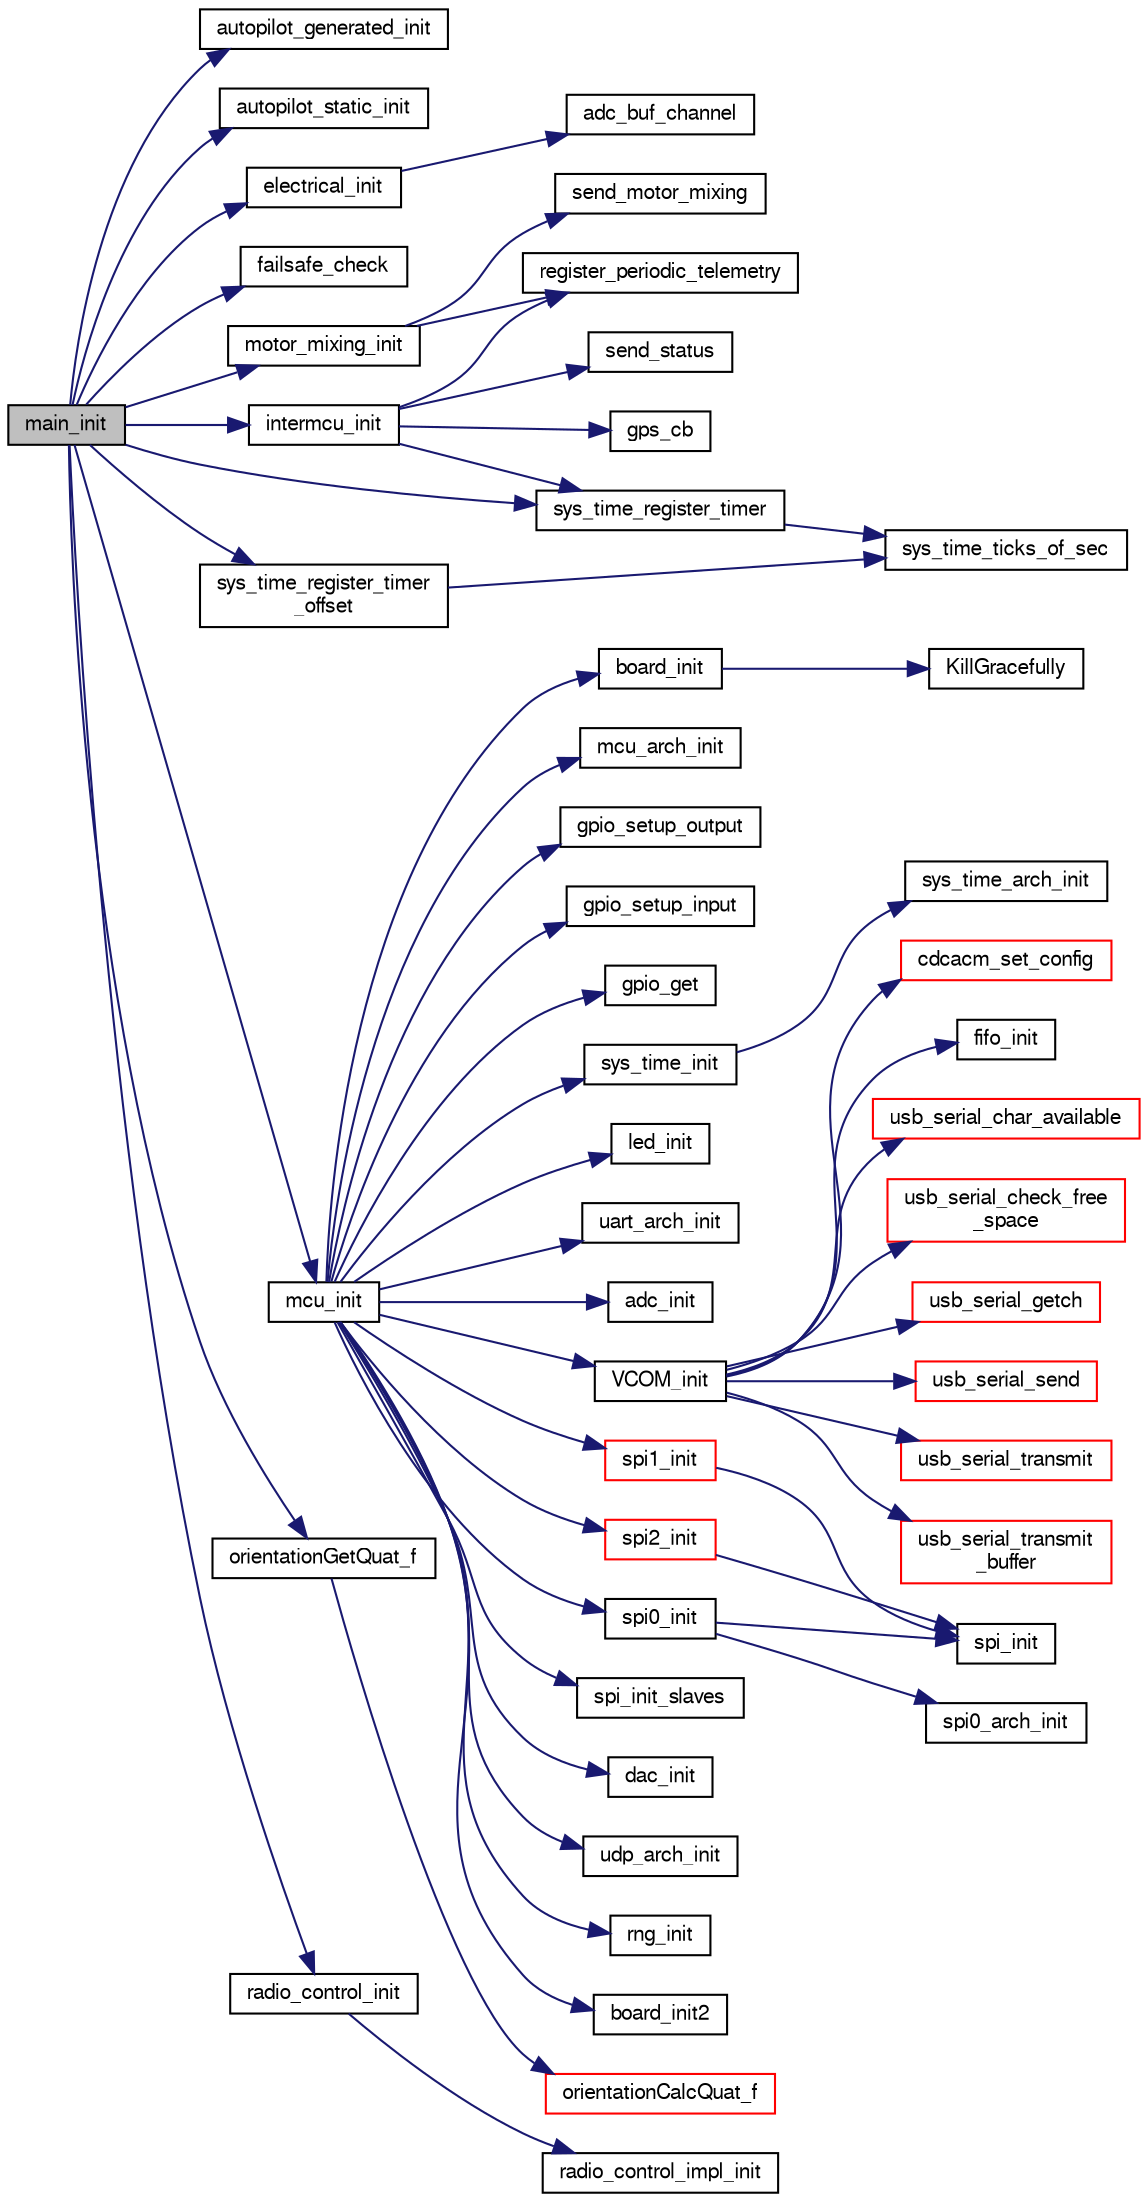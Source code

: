 digraph "main_init"
{
  edge [fontname="FreeSans",fontsize="10",labelfontname="FreeSans",labelfontsize="10"];
  node [fontname="FreeSans",fontsize="10",shape=record];
  rankdir="LR";
  Node1 [label="main_init",height=0.2,width=0.4,color="black", fillcolor="grey75", style="filled", fontcolor="black"];
  Node1 -> Node2 [color="midnightblue",fontsize="10",style="solid",fontname="FreeSans"];
  Node2 [label="autopilot_generated_init",height=0.2,width=0.4,color="black", fillcolor="white", style="filled",URL="$fixedwing_2autopilot__generated_8c.html#a6a545a575906e265b766ad17989a81bc"];
  Node1 -> Node3 [color="midnightblue",fontsize="10",style="solid",fontname="FreeSans"];
  Node3 [label="autopilot_static_init",height=0.2,width=0.4,color="black", fillcolor="white", style="filled",URL="$fixedwing_2autopilot__static_8c.html#a5d8bb91f4e3f32d4ef18ca56b5f38d24",tooltip="Static autopilot API. "];
  Node1 -> Node4 [color="midnightblue",fontsize="10",style="solid",fontname="FreeSans"];
  Node4 [label="electrical_init",height=0.2,width=0.4,color="black", fillcolor="white", style="filled",URL="$electrical_8c.html#ac5e9a56281268bdf6ddec2143b25f16a"];
  Node4 -> Node5 [color="midnightblue",fontsize="10",style="solid",fontname="FreeSans"];
  Node5 [label="adc_buf_channel",height=0.2,width=0.4,color="black", fillcolor="white", style="filled",URL="$chibios_2mcu__periph_2adc__arch_8c.html#a289883844d6749adab1cee5aabe41824",tooltip="Link between ChibiOS ADC drivers and Paparazzi adc_buffers. "];
  Node1 -> Node6 [color="midnightblue",fontsize="10",style="solid",fontname="FreeSans"];
  Node6 [label="failsafe_check",height=0.2,width=0.4,color="black", fillcolor="white", style="filled",URL="$rotorcraft_2main__ap_8c.html#a9b33ef8d06e683b2dac822bdf94cd1a8"];
  Node1 -> Node7 [color="midnightblue",fontsize="10",style="solid",fontname="FreeSans"];
  Node7 [label="intermcu_init",height=0.2,width=0.4,color="black", fillcolor="white", style="filled",URL="$intermcu_8h.html#af5ff84589199efa9195c642a64024b40"];
  Node7 -> Node8 [color="midnightblue",fontsize="10",style="solid",fontname="FreeSans"];
  Node8 [label="register_periodic_telemetry",height=0.2,width=0.4,color="black", fillcolor="white", style="filled",URL="$telemetry_8c.html#a8b8cf43739f06c54d16370c141b541a0",tooltip="Register a telemetry callback function. "];
  Node7 -> Node9 [color="midnightblue",fontsize="10",style="solid",fontname="FreeSans"];
  Node9 [label="send_status",height=0.2,width=0.4,color="black", fillcolor="white", style="filled",URL="$intermcu__ap_8c.html#a261bd78437dcd415525d72019aac4a89"];
  Node7 -> Node10 [color="midnightblue",fontsize="10",style="solid",fontname="FreeSans"];
  Node10 [label="gps_cb",height=0.2,width=0.4,color="black", fillcolor="white", style="filled",URL="$intermcu__fbw_8c.html#a1c1656ce80fe1f1ad49fea691164dbf8"];
  Node7 -> Node11 [color="midnightblue",fontsize="10",style="solid",fontname="FreeSans"];
  Node11 [label="sys_time_register_timer",height=0.2,width=0.4,color="black", fillcolor="white", style="filled",URL="$sys__time_8c.html#a3ababed8b6819006aaf919a663efe8cd",tooltip="Register a new system timer. "];
  Node11 -> Node12 [color="midnightblue",fontsize="10",style="solid",fontname="FreeSans"];
  Node12 [label="sys_time_ticks_of_sec",height=0.2,width=0.4,color="black", fillcolor="white", style="filled",URL="$sys__time_8h.html#a2894f16d75a4d3c6ad1449d7bba85406"];
  Node1 -> Node13 [color="midnightblue",fontsize="10",style="solid",fontname="FreeSans"];
  Node13 [label="mcu_init",height=0.2,width=0.4,color="black", fillcolor="white", style="filled",URL="$group__mcu__periph.html#ga9af744358ff4b1e3e33d7dd170862f9b",tooltip="Microcontroller peripherals initialization. "];
  Node13 -> Node14 [color="midnightblue",fontsize="10",style="solid",fontname="FreeSans"];
  Node14 [label="board_init",height=0.2,width=0.4,color="black", fillcolor="white", style="filled",URL="$group__mcu__periph.html#ga916f2adc2080b4fe88034086d107a8dc",tooltip="Optional board init function called at the start of mcu_init(). "];
  Node14 -> Node15 [color="midnightblue",fontsize="10",style="solid",fontname="FreeSans"];
  Node15 [label="KillGracefully",height=0.2,width=0.4,color="black", fillcolor="white", style="filled",URL="$ardrone_2board_8c.html#a646b7f375c14d15f1aa843bbe058634f"];
  Node13 -> Node16 [color="midnightblue",fontsize="10",style="solid",fontname="FreeSans"];
  Node16 [label="mcu_arch_init",height=0.2,width=0.4,color="black", fillcolor="white", style="filled",URL="$chibios_2mcu__arch_8c.html#a87671303c7d4a9264b1ffbb07e87f454"];
  Node13 -> Node17 [color="midnightblue",fontsize="10",style="solid",fontname="FreeSans"];
  Node17 [label="gpio_setup_output",height=0.2,width=0.4,color="black", fillcolor="white", style="filled",URL="$chibios_2mcu__periph_2gpio__arch_8c.html#a614c4a447f1e43381d92c682ac3b953f",tooltip="Setup one or more pins of the given GPIO port as outputs. "];
  Node13 -> Node18 [color="midnightblue",fontsize="10",style="solid",fontname="FreeSans"];
  Node18 [label="gpio_setup_input",height=0.2,width=0.4,color="black", fillcolor="white", style="filled",URL="$chibios_2mcu__periph_2gpio__arch_8c.html#ae7d0172a824f41338c10872b96cc541b",tooltip="Setup one or more pins of the given GPIO port as inputs. "];
  Node13 -> Node19 [color="midnightblue",fontsize="10",style="solid",fontname="FreeSans"];
  Node19 [label="gpio_get",height=0.2,width=0.4,color="black", fillcolor="white", style="filled",URL="$chibios_2mcu__periph_2gpio__arch_8h.html#afd6403990094d8cd6010b2e641a977da",tooltip="Get level of a gpio. "];
  Node13 -> Node20 [color="midnightblue",fontsize="10",style="solid",fontname="FreeSans"];
  Node20 [label="sys_time_init",height=0.2,width=0.4,color="black", fillcolor="white", style="filled",URL="$sys__time_8c.html#a1e6b75f4db9128a3326d8a6283b0af43"];
  Node20 -> Node21 [color="midnightblue",fontsize="10",style="solid",fontname="FreeSans"];
  Node21 [label="sys_time_arch_init",height=0.2,width=0.4,color="black", fillcolor="white", style="filled",URL="$chibios_2mcu__periph_2sys__time__arch_8c.html#a9b31c2feb846b96205ae20ea6883e1c4"];
  Node13 -> Node22 [color="midnightblue",fontsize="10",style="solid",fontname="FreeSans"];
  Node22 [label="led_init",height=0.2,width=0.4,color="black", fillcolor="white", style="filled",URL="$led_8h.html#a9d9d9b1f30592189c3aa7358c626218f",tooltip="Automatic initialization of actived LED Set to OFF at startup. "];
  Node13 -> Node23 [color="midnightblue",fontsize="10",style="solid",fontname="FreeSans"];
  Node23 [label="uart_arch_init",height=0.2,width=0.4,color="black", fillcolor="white", style="filled",URL="$linux_2mcu__periph_2uart__arch_8c.html#a7e440684a8b6a4088b2f1d5b4dc47587"];
  Node13 -> Node24 [color="midnightblue",fontsize="10",style="solid",fontname="FreeSans"];
  Node24 [label="adc_init",height=0.2,width=0.4,color="black", fillcolor="white", style="filled",URL="$chibios_2mcu__periph_2adc__arch_8c.html#a2b815e6730e8723a6d1d06d9ef8f31c0",tooltip="Adc init. "];
  Node13 -> Node25 [color="midnightblue",fontsize="10",style="solid",fontname="FreeSans"];
  Node25 [label="VCOM_init",height=0.2,width=0.4,color="black", fillcolor="white", style="filled",URL="$usb__ser__hw_8c.html#a96a54f28bfc8bc28963cd2fac74609cd"];
  Node25 -> Node26 [color="midnightblue",fontsize="10",style="solid",fontname="FreeSans"];
  Node26 [label="cdcacm_set_config",height=0.2,width=0.4,color="red", fillcolor="white", style="filled",URL="$usb__ser__hw_8c.html#a6059acbec27d178fd89f46eac5538e7f",tooltip="Set configuration and control callbacks for CDC device (from libopencm3 examples) ..."];
  Node25 -> Node27 [color="midnightblue",fontsize="10",style="solid",fontname="FreeSans"];
  Node27 [label="fifo_init",height=0.2,width=0.4,color="black", fillcolor="white", style="filled",URL="$usb__ser__hw_8c.html#a1330c98d9b3b1ac7e86b04b86ec99548"];
  Node25 -> Node28 [color="midnightblue",fontsize="10",style="solid",fontname="FreeSans"];
  Node28 [label="usb_serial_char_available",height=0.2,width=0.4,color="red", fillcolor="white", style="filled",URL="$usb__ser__hw_8c.html#adaa435f6235136b75de97d7efa7387d1"];
  Node25 -> Node29 [color="midnightblue",fontsize="10",style="solid",fontname="FreeSans"];
  Node29 [label="usb_serial_check_free\l_space",height=0.2,width=0.4,color="red", fillcolor="white", style="filled",URL="$usb__ser__hw_8c.html#a1ce3208f7bb3a93361d7d3fd6d6949e4"];
  Node25 -> Node30 [color="midnightblue",fontsize="10",style="solid",fontname="FreeSans"];
  Node30 [label="usb_serial_getch",height=0.2,width=0.4,color="red", fillcolor="white", style="filled",URL="$usb__ser__hw_8c.html#ad20f86d5fa3af479482b8a7571d7953b"];
  Node25 -> Node31 [color="midnightblue",fontsize="10",style="solid",fontname="FreeSans"];
  Node31 [label="usb_serial_send",height=0.2,width=0.4,color="red", fillcolor="white", style="filled",URL="$usb__ser__hw_8c.html#ad4148a27686df68c8496d49427d52e36"];
  Node25 -> Node32 [color="midnightblue",fontsize="10",style="solid",fontname="FreeSans"];
  Node32 [label="usb_serial_transmit",height=0.2,width=0.4,color="red", fillcolor="white", style="filled",URL="$usb__ser__hw_8c.html#a2293412c574bdf4550e8d8b71724e360"];
  Node25 -> Node33 [color="midnightblue",fontsize="10",style="solid",fontname="FreeSans"];
  Node33 [label="usb_serial_transmit\l_buffer",height=0.2,width=0.4,color="red", fillcolor="white", style="filled",URL="$usb__ser__hw_8c.html#a1e02387a38bab125b67b7dc78970d48f"];
  Node13 -> Node34 [color="midnightblue",fontsize="10",style="solid",fontname="FreeSans"];
  Node34 [label="spi0_init",height=0.2,width=0.4,color="black", fillcolor="white", style="filled",URL="$group__spi.html#ga2437939c4fca0a4a5a4f79460ed3f731"];
  Node34 -> Node35 [color="midnightblue",fontsize="10",style="solid",fontname="FreeSans"];
  Node35 [label="spi_init",height=0.2,width=0.4,color="black", fillcolor="white", style="filled",URL="$group__spi.html#ga6c0861f0c2184cab82f883ca29312011",tooltip="Initialize a spi peripheral. "];
  Node34 -> Node36 [color="midnightblue",fontsize="10",style="solid",fontname="FreeSans"];
  Node36 [label="spi0_arch_init",height=0.2,width=0.4,color="black", fillcolor="white", style="filled",URL="$group__spi.html#gab8cb9f918fae47c201bf233a0b3b282f",tooltip="Architecture dependent SPI0 initialization. "];
  Node13 -> Node37 [color="midnightblue",fontsize="10",style="solid",fontname="FreeSans"];
  Node37 [label="spi1_init",height=0.2,width=0.4,color="red", fillcolor="white", style="filled",URL="$group__spi.html#ga7da3469436debceb731ecb76c920efda"];
  Node37 -> Node35 [color="midnightblue",fontsize="10",style="solid",fontname="FreeSans"];
  Node13 -> Node38 [color="midnightblue",fontsize="10",style="solid",fontname="FreeSans"];
  Node38 [label="spi2_init",height=0.2,width=0.4,color="red", fillcolor="white", style="filled",URL="$group__spi.html#ga1c8c4e89459606c70f6749714abd4a86"];
  Node38 -> Node35 [color="midnightblue",fontsize="10",style="solid",fontname="FreeSans"];
  Node13 -> Node39 [color="midnightblue",fontsize="10",style="solid",fontname="FreeSans"];
  Node39 [label="spi_init_slaves",height=0.2,width=0.4,color="black", fillcolor="white", style="filled",URL="$group__spi.html#gafc9125c5764a6749703ae4f1303a16f3",tooltip="spi_init_slaves() function "];
  Node13 -> Node40 [color="midnightblue",fontsize="10",style="solid",fontname="FreeSans"];
  Node40 [label="dac_init",height=0.2,width=0.4,color="black", fillcolor="white", style="filled",URL="$dac_8h.html#a6e622fafee8436bf9cf9f6b120352e3c"];
  Node13 -> Node41 [color="midnightblue",fontsize="10",style="solid",fontname="FreeSans"];
  Node41 [label="udp_arch_init",height=0.2,width=0.4,color="black", fillcolor="white", style="filled",URL="$linux_2mcu__periph_2udp__arch_8c.html#a665732768aad2a0f4b0a396d96485cc2"];
  Node13 -> Node42 [color="midnightblue",fontsize="10",style="solid",fontname="FreeSans"];
  Node42 [label="rng_init",height=0.2,width=0.4,color="black", fillcolor="white", style="filled",URL="$chibios_2mcu__periph_2rng__arch_8c.html#ad5a3df3d0092f55f6ea54ccaa7daf3dc"];
  Node13 -> Node43 [color="midnightblue",fontsize="10",style="solid",fontname="FreeSans"];
  Node43 [label="board_init2",height=0.2,width=0.4,color="black", fillcolor="white", style="filled",URL="$group__mcu__periph.html#gaf8669c6ba2d12460cf1172edd1a5e4a3",tooltip="Optional board init function called at the end of mcu_init(). "];
  Node1 -> Node44 [color="midnightblue",fontsize="10",style="solid",fontname="FreeSans"];
  Node44 [label="motor_mixing_init",height=0.2,width=0.4,color="black", fillcolor="white", style="filled",URL="$motor__mixing_8c.html#aa6be133f8fea4274105384f0276801a1"];
  Node44 -> Node8 [color="midnightblue",fontsize="10",style="solid",fontname="FreeSans"];
  Node44 -> Node45 [color="midnightblue",fontsize="10",style="solid",fontname="FreeSans"];
  Node45 [label="send_motor_mixing",height=0.2,width=0.4,color="black", fillcolor="white", style="filled",URL="$motor__mixing_8c.html#a6b93fe889f4597c3a354af3a8910eecc"];
  Node1 -> Node46 [color="midnightblue",fontsize="10",style="solid",fontname="FreeSans"];
  Node46 [label="orientationGetQuat_f",height=0.2,width=0.4,color="black", fillcolor="white", style="filled",URL="$group__math__orientation__representation.html#ga4bc38966bac43e1f55b2f042d8f2e411",tooltip="Get vehicle body attitude quaternion (float). "];
  Node46 -> Node47 [color="midnightblue",fontsize="10",style="solid",fontname="FreeSans"];
  Node47 [label="orientationCalcQuat_f",height=0.2,width=0.4,color="red", fillcolor="white", style="filled",URL="$group__math__orientation__representation.html#ga33edf7d5bd278bed617fb5aa88559dc2"];
  Node1 -> Node48 [color="midnightblue",fontsize="10",style="solid",fontname="FreeSans"];
  Node48 [label="radio_control_init",height=0.2,width=0.4,color="black", fillcolor="white", style="filled",URL="$radio__control_8c.html#afb55b39c9ce65c9074c0472838fe551d"];
  Node48 -> Node49 [color="midnightblue",fontsize="10",style="solid",fontname="FreeSans"];
  Node49 [label="radio_control_impl_init",height=0.2,width=0.4,color="black", fillcolor="white", style="filled",URL="$spektrum__arch_8c.html#a6ba4bebf68f7ff39f4569dfe3b1f2832"];
  Node1 -> Node11 [color="midnightblue",fontsize="10",style="solid",fontname="FreeSans"];
  Node1 -> Node50 [color="midnightblue",fontsize="10",style="solid",fontname="FreeSans"];
  Node50 [label="sys_time_register_timer\l_offset",height=0.2,width=0.4,color="black", fillcolor="white", style="filled",URL="$sys__time_8c.html#a47c219332312321b7b2bc31ed6a23ba9",tooltip="Register a new system timer with an fixed offset from another one. "];
  Node50 -> Node12 [color="midnightblue",fontsize="10",style="solid",fontname="FreeSans"];
}
